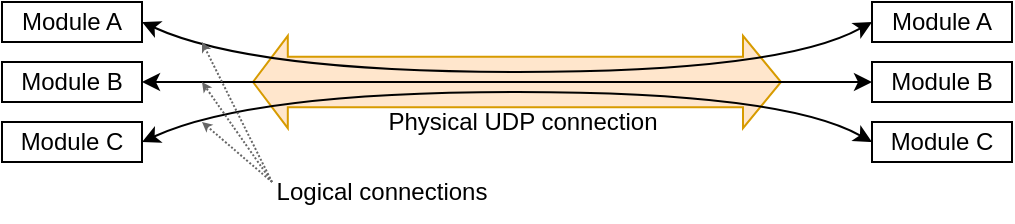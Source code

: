 <mxfile version="20.2.3" type="device"><diagram id="qx_OitoUn_UFsV8uHYxt" name="Page-1"><mxGraphModel dx="643" dy="378" grid="1" gridSize="5" guides="1" tooltips="1" connect="1" arrows="1" fold="1" page="1" pageScale="1" pageWidth="850" pageHeight="1100" math="0" shadow="0"><root><mxCell id="0"/><mxCell id="1" parent="0"/><mxCell id="gEsd53fs9NfnIF-i3384-10" value="" style="shape=flexArrow;endArrow=classic;startArrow=classic;html=1;rounded=0;width=25.2;startSize=5.468;fillColor=#ffe6cc;strokeColor=#d79b00;" edge="1" parent="1"><mxGeometry width="100" height="100" relative="1" as="geometry"><mxPoint x="260" y="65" as="sourcePoint"/><mxPoint x="525" y="65" as="targetPoint"/></mxGeometry></mxCell><mxCell id="gEsd53fs9NfnIF-i3384-12" value="Physical UDP connection" style="text;html=1;strokeColor=none;fillColor=none;align=center;verticalAlign=middle;whiteSpace=wrap;rounded=0;" vertex="1" parent="1"><mxGeometry x="323" y="70" width="145" height="30" as="geometry"/></mxCell><mxCell id="gEsd53fs9NfnIF-i3384-17" value="Module C" style="rounded=0;whiteSpace=wrap;html=1;" vertex="1" parent="1"><mxGeometry x="135" y="85" width="70" height="20" as="geometry"/></mxCell><mxCell id="gEsd53fs9NfnIF-i3384-18" value="Module B" style="rounded=0;whiteSpace=wrap;html=1;" vertex="1" parent="1"><mxGeometry x="135" y="55" width="70" height="20" as="geometry"/></mxCell><mxCell id="gEsd53fs9NfnIF-i3384-19" value="Module A" style="rounded=0;whiteSpace=wrap;html=1;" vertex="1" parent="1"><mxGeometry x="135" y="25" width="70" height="20" as="geometry"/></mxCell><mxCell id="gEsd53fs9NfnIF-i3384-20" value="Module C" style="rounded=0;whiteSpace=wrap;html=1;" vertex="1" parent="1"><mxGeometry x="570" y="85" width="70" height="20" as="geometry"/></mxCell><mxCell id="gEsd53fs9NfnIF-i3384-21" value="Module B" style="rounded=0;whiteSpace=wrap;html=1;" vertex="1" parent="1"><mxGeometry x="570" y="55" width="70" height="20" as="geometry"/></mxCell><mxCell id="gEsd53fs9NfnIF-i3384-22" value="Module A" style="rounded=0;whiteSpace=wrap;html=1;" vertex="1" parent="1"><mxGeometry x="570" y="25" width="70" height="20" as="geometry"/></mxCell><mxCell id="gEsd53fs9NfnIF-i3384-25" value="" style="endArrow=classic;startArrow=classic;html=1;exitX=1;exitY=0.5;exitDx=0;exitDy=0;entryX=0;entryY=0.5;entryDx=0;entryDy=0;curved=1;" edge="1" parent="1" source="gEsd53fs9NfnIF-i3384-19" target="gEsd53fs9NfnIF-i3384-22"><mxGeometry width="50" height="50" relative="1" as="geometry"><mxPoint x="390" y="85" as="sourcePoint"/><mxPoint x="440" y="35" as="targetPoint"/><Array as="points"><mxPoint x="260" y="60"/><mxPoint x="525" y="60"/></Array></mxGeometry></mxCell><mxCell id="gEsd53fs9NfnIF-i3384-26" value="" style="endArrow=classic;startArrow=classic;html=1;exitX=1;exitY=0.5;exitDx=0;exitDy=0;entryX=0;entryY=0.5;entryDx=0;entryDy=0;curved=1;" edge="1" parent="1" source="gEsd53fs9NfnIF-i3384-18" target="gEsd53fs9NfnIF-i3384-21"><mxGeometry width="50" height="50" relative="1" as="geometry"><mxPoint x="390" y="85" as="sourcePoint"/><mxPoint x="440" y="35" as="targetPoint"/></mxGeometry></mxCell><mxCell id="gEsd53fs9NfnIF-i3384-27" value="" style="endArrow=classic;startArrow=classic;html=1;exitX=1;exitY=0.5;exitDx=0;exitDy=0;entryX=0;entryY=0.5;entryDx=0;entryDy=0;curved=1;" edge="1" parent="1" source="gEsd53fs9NfnIF-i3384-17" target="gEsd53fs9NfnIF-i3384-20"><mxGeometry width="50" height="50" relative="1" as="geometry"><mxPoint x="390" y="85" as="sourcePoint"/><mxPoint x="440" y="35" as="targetPoint"/><Array as="points"><mxPoint x="260" y="70"/><mxPoint x="525" y="70"/></Array></mxGeometry></mxCell><mxCell id="gEsd53fs9NfnIF-i3384-29" value="" style="endArrow=classic;html=1;dashed=1;dashPattern=1 1;strokeWidth=1;curved=1;fillColor=#f5f5f5;strokeColor=#666666;endSize=2;" edge="1" parent="1"><mxGeometry width="50" height="50" relative="1" as="geometry"><mxPoint x="270" y="115" as="sourcePoint"/><mxPoint x="235" y="85" as="targetPoint"/></mxGeometry></mxCell><mxCell id="gEsd53fs9NfnIF-i3384-30" value="" style="endArrow=classic;html=1;dashed=1;dashPattern=1 1;strokeWidth=1;curved=1;fillColor=#f5f5f5;strokeColor=#666666;endSize=2;" edge="1" parent="1"><mxGeometry width="50" height="50" relative="1" as="geometry"><mxPoint x="270" y="115" as="sourcePoint"/><mxPoint x="235" y="65" as="targetPoint"/></mxGeometry></mxCell><mxCell id="gEsd53fs9NfnIF-i3384-31" value="" style="endArrow=classic;html=1;dashed=1;dashPattern=1 1;strokeWidth=1;curved=1;fillColor=#f5f5f5;strokeColor=#666666;endSize=2;" edge="1" parent="1"><mxGeometry width="50" height="50" relative="1" as="geometry"><mxPoint x="270" y="115" as="sourcePoint"/><mxPoint x="235" y="45" as="targetPoint"/></mxGeometry></mxCell><mxCell id="gEsd53fs9NfnIF-i3384-32" value="Logical connections" style="text;html=1;strokeColor=none;fillColor=none;align=center;verticalAlign=middle;whiteSpace=wrap;rounded=0;" vertex="1" parent="1"><mxGeometry x="260" y="105" width="130" height="30" as="geometry"/></mxCell></root></mxGraphModel></diagram></mxfile>